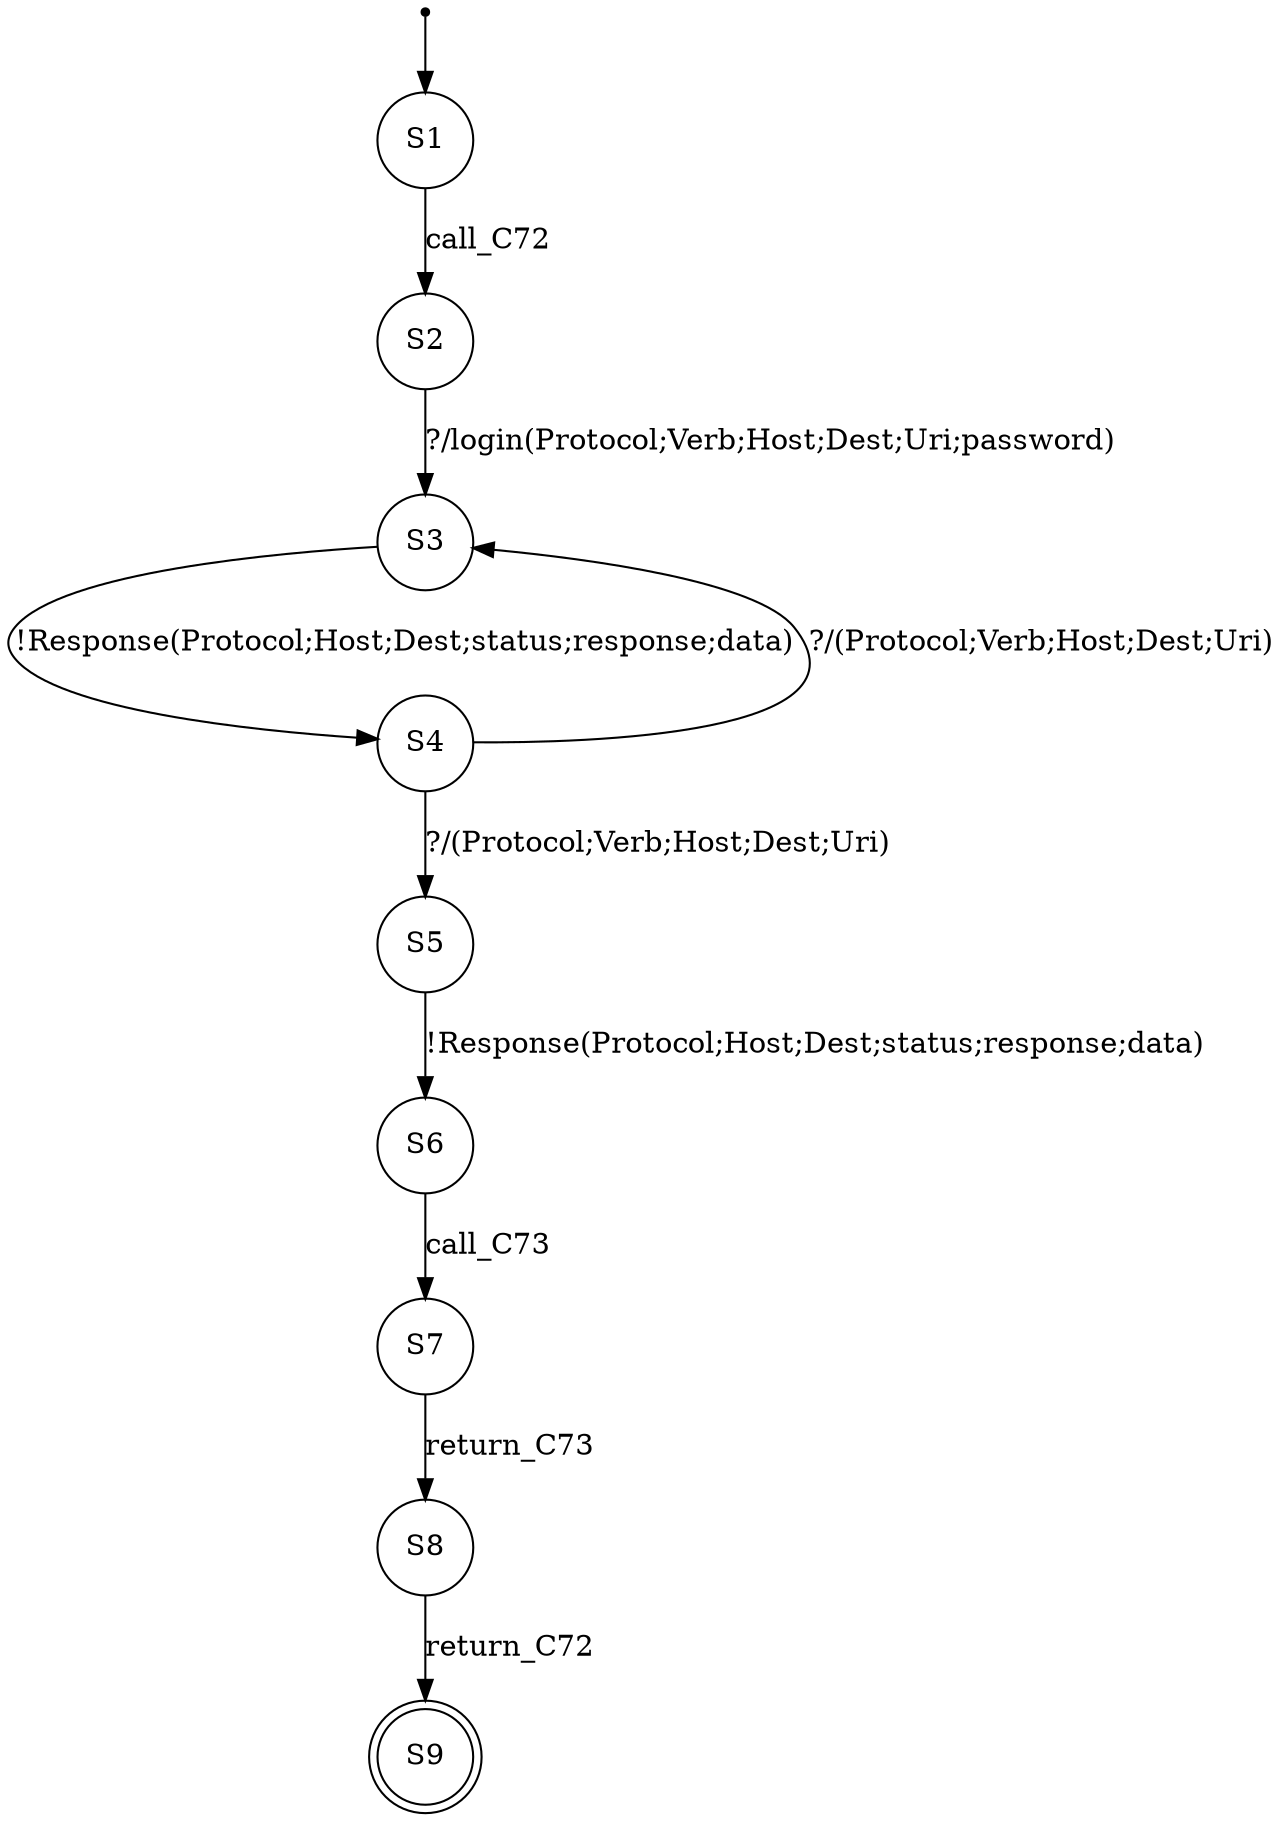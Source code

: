 digraph LTS {
S00[shape=point]
S1[label=S1,shape=circle];
S2[label=S2,shape=circle];
S3[label=S3,shape=circle];
S4[label=S4,shape=circle];
S5[label=S5,shape=circle];
S6[label=S6,shape=circle];
S7[label=S7,shape=circle];
S8[label=S8,shape=circle];
S9[label=S9,shape=doublecircle];
S00 -> S1
S1 -> S2[label ="call_C72"];
S2 -> S3[label ="?/login(Protocol;Verb;Host;Dest;Uri;password)"];
S3 -> S4[label ="!Response(Protocol;Host;Dest;status;response;data)"];
S4 -> S3[label ="?/(Protocol;Verb;Host;Dest;Uri)"];
S4 -> S5[label ="?/(Protocol;Verb;Host;Dest;Uri)"];
S5 -> S6[label ="!Response(Protocol;Host;Dest;status;response;data)"];
S6 -> S7[label ="call_C73"];
S7 -> S8[label ="return_C73"];
S8 -> S9[label ="return_C72"];
}
